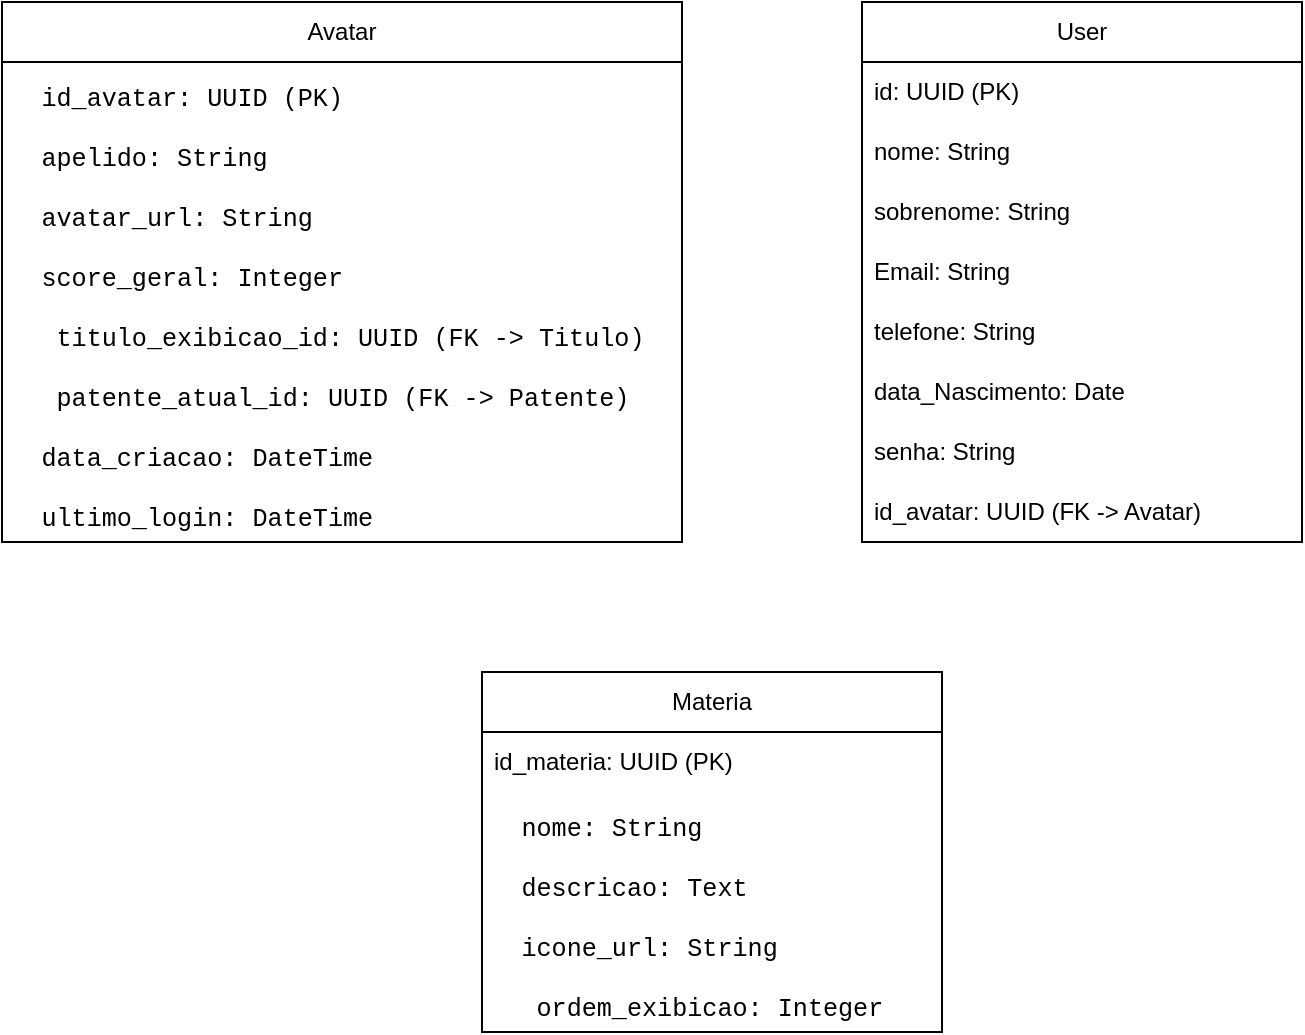 <mxfile version="26.2.9">
  <diagram id="C5RBs43oDa-KdzZeNtuy" name="Page-1">
    <mxGraphModel dx="1219" dy="671" grid="1" gridSize="10" guides="1" tooltips="1" connect="1" arrows="1" fold="1" page="1" pageScale="1" pageWidth="827" pageHeight="1169" math="0" shadow="0">
      <root>
        <mxCell id="WIyWlLk6GJQsqaUBKTNV-0" />
        <mxCell id="WIyWlLk6GJQsqaUBKTNV-1" parent="WIyWlLk6GJQsqaUBKTNV-0" />
        <mxCell id="BTQmBfeOJ8P_9vH9tkaP-0" value="User" style="swimlane;fontStyle=0;childLayout=stackLayout;horizontal=1;startSize=30;horizontalStack=0;resizeParent=1;resizeParentMax=0;resizeLast=0;collapsible=1;marginBottom=0;whiteSpace=wrap;html=1;" vertex="1" parent="WIyWlLk6GJQsqaUBKTNV-1">
          <mxGeometry x="530" y="130" width="220" height="270" as="geometry" />
        </mxCell>
        <mxCell id="BTQmBfeOJ8P_9vH9tkaP-1" value="id: UUID (PK)" style="text;strokeColor=none;fillColor=none;align=left;verticalAlign=middle;spacingLeft=4;spacingRight=4;overflow=hidden;points=[[0,0.5],[1,0.5]];portConstraint=eastwest;rotatable=0;whiteSpace=wrap;html=1;" vertex="1" parent="BTQmBfeOJ8P_9vH9tkaP-0">
          <mxGeometry y="30" width="220" height="30" as="geometry" />
        </mxCell>
        <mxCell id="BTQmBfeOJ8P_9vH9tkaP-2" value="nome: String" style="text;strokeColor=none;fillColor=none;align=left;verticalAlign=middle;spacingLeft=4;spacingRight=4;overflow=hidden;points=[[0,0.5],[1,0.5]];portConstraint=eastwest;rotatable=0;whiteSpace=wrap;html=1;" vertex="1" parent="BTQmBfeOJ8P_9vH9tkaP-0">
          <mxGeometry y="60" width="220" height="30" as="geometry" />
        </mxCell>
        <mxCell id="BTQmBfeOJ8P_9vH9tkaP-7" value="sobrenome: String" style="text;strokeColor=none;fillColor=none;align=left;verticalAlign=middle;spacingLeft=4;spacingRight=4;overflow=hidden;points=[[0,0.5],[1,0.5]];portConstraint=eastwest;rotatable=0;whiteSpace=wrap;html=1;" vertex="1" parent="BTQmBfeOJ8P_9vH9tkaP-0">
          <mxGeometry y="90" width="220" height="30" as="geometry" />
        </mxCell>
        <mxCell id="BTQmBfeOJ8P_9vH9tkaP-5" value="Email: String" style="text;strokeColor=none;fillColor=none;align=left;verticalAlign=middle;spacingLeft=4;spacingRight=4;overflow=hidden;points=[[0,0.5],[1,0.5]];portConstraint=eastwest;rotatable=0;whiteSpace=wrap;html=1;" vertex="1" parent="BTQmBfeOJ8P_9vH9tkaP-0">
          <mxGeometry y="120" width="220" height="30" as="geometry" />
        </mxCell>
        <mxCell id="BTQmBfeOJ8P_9vH9tkaP-6" value="telefone: String" style="text;strokeColor=none;fillColor=none;align=left;verticalAlign=middle;spacingLeft=4;spacingRight=4;overflow=hidden;points=[[0,0.5],[1,0.5]];portConstraint=eastwest;rotatable=0;whiteSpace=wrap;html=1;" vertex="1" parent="BTQmBfeOJ8P_9vH9tkaP-0">
          <mxGeometry y="150" width="220" height="30" as="geometry" />
        </mxCell>
        <mxCell id="BTQmBfeOJ8P_9vH9tkaP-8" value="data_Nascimento: Date" style="text;strokeColor=none;fillColor=none;align=left;verticalAlign=middle;spacingLeft=4;spacingRight=4;overflow=hidden;points=[[0,0.5],[1,0.5]];portConstraint=eastwest;rotatable=0;whiteSpace=wrap;html=1;" vertex="1" parent="BTQmBfeOJ8P_9vH9tkaP-0">
          <mxGeometry y="180" width="220" height="30" as="geometry" />
        </mxCell>
        <mxCell id="BTQmBfeOJ8P_9vH9tkaP-3" value="senha: String" style="text;strokeColor=none;fillColor=none;align=left;verticalAlign=middle;spacingLeft=4;spacingRight=4;overflow=hidden;points=[[0,0.5],[1,0.5]];portConstraint=eastwest;rotatable=0;whiteSpace=wrap;html=1;" vertex="1" parent="BTQmBfeOJ8P_9vH9tkaP-0">
          <mxGeometry y="210" width="220" height="30" as="geometry" />
        </mxCell>
        <mxCell id="BTQmBfeOJ8P_9vH9tkaP-19" value="id_avatar: UUID (FK -&amp;gt; Avatar)" style="text;strokeColor=none;fillColor=none;align=left;verticalAlign=middle;spacingLeft=4;spacingRight=4;overflow=hidden;points=[[0,0.5],[1,0.5]];portConstraint=eastwest;rotatable=0;whiteSpace=wrap;html=1;" vertex="1" parent="BTQmBfeOJ8P_9vH9tkaP-0">
          <mxGeometry y="240" width="220" height="30" as="geometry" />
        </mxCell>
        <mxCell id="BTQmBfeOJ8P_9vH9tkaP-9" value="Avatar" style="swimlane;fontStyle=0;childLayout=stackLayout;horizontal=1;startSize=30;horizontalStack=0;resizeParent=1;resizeParentMax=0;resizeLast=0;collapsible=1;marginBottom=0;whiteSpace=wrap;html=1;" vertex="1" parent="WIyWlLk6GJQsqaUBKTNV-1">
          <mxGeometry x="100" y="130" width="340" height="270" as="geometry" />
        </mxCell>
        <mxCell id="BTQmBfeOJ8P_9vH9tkaP-18" value="&lt;pre style=&quot;font-family: Menlo, &amp;quot;Roboto Mono&amp;quot;, &amp;quot;Courier New&amp;quot;, Courier, monospace, Inter, sans-serif; overflow: auto; padding: 9.144px 13.716px; text-wrap-mode: wrap; word-break: break-all; font-size: 12.573px; margin-top: 0px !important; margin-bottom: 0px !important;&quot;&gt;id_avatar: UUID (PK)&lt;/pre&gt;" style="text;strokeColor=none;fillColor=none;align=left;verticalAlign=middle;spacingLeft=4;spacingRight=4;overflow=hidden;points=[[0,0.5],[1,0.5]];portConstraint=eastwest;rotatable=0;whiteSpace=wrap;html=1;" vertex="1" parent="BTQmBfeOJ8P_9vH9tkaP-9">
          <mxGeometry y="30" width="340" height="30" as="geometry" />
        </mxCell>
        <mxCell id="BTQmBfeOJ8P_9vH9tkaP-10" value="&lt;pre style=&quot;font-family: Menlo, &amp;quot;Roboto Mono&amp;quot;, &amp;quot;Courier New&amp;quot;, Courier, monospace, Inter, sans-serif; overflow: auto; padding: 9.144px 13.716px; text-wrap-mode: wrap; word-break: break-all; font-size: 12.573px; margin-top: 0px !important; margin-bottom: 0px !important;&quot;&gt;apelido: String&lt;/pre&gt;" style="text;strokeColor=none;fillColor=none;align=left;verticalAlign=middle;spacingLeft=4;spacingRight=4;overflow=hidden;points=[[0,0.5],[1,0.5]];portConstraint=eastwest;rotatable=0;whiteSpace=wrap;html=1;" vertex="1" parent="BTQmBfeOJ8P_9vH9tkaP-9">
          <mxGeometry y="60" width="340" height="30" as="geometry" />
        </mxCell>
        <mxCell id="BTQmBfeOJ8P_9vH9tkaP-11" value="&lt;pre style=&quot;font-family: Menlo, &amp;quot;Roboto Mono&amp;quot;, &amp;quot;Courier New&amp;quot;, Courier, monospace, Inter, sans-serif; overflow: auto; padding: 9.144px 13.716px; text-wrap-mode: wrap; word-break: break-all; font-size: 12.573px; margin-top: 0px !important; margin-bottom: 0px !important;&quot;&gt;avatar_url: String&lt;/pre&gt;" style="text;strokeColor=none;fillColor=none;align=left;verticalAlign=middle;spacingLeft=4;spacingRight=4;overflow=hidden;points=[[0,0.5],[1,0.5]];portConstraint=eastwest;rotatable=0;whiteSpace=wrap;html=1;" vertex="1" parent="BTQmBfeOJ8P_9vH9tkaP-9">
          <mxGeometry y="90" width="340" height="30" as="geometry" />
        </mxCell>
        <mxCell id="BTQmBfeOJ8P_9vH9tkaP-15" value="&lt;pre style=&quot;font-family: Menlo, &amp;quot;Roboto Mono&amp;quot;, &amp;quot;Courier New&amp;quot;, Courier, monospace, Inter, sans-serif; overflow: auto; padding: 9.144px 13.716px; text-wrap-mode: wrap; word-break: break-all; font-size: 12.573px; margin-top: 0px !important; margin-bottom: 0px !important;&quot;&gt;score_geral: Integer&lt;/pre&gt;" style="text;strokeColor=none;fillColor=none;align=left;verticalAlign=middle;spacingLeft=4;spacingRight=4;overflow=hidden;points=[[0,0.5],[1,0.5]];portConstraint=eastwest;rotatable=0;whiteSpace=wrap;html=1;" vertex="1" parent="BTQmBfeOJ8P_9vH9tkaP-9">
          <mxGeometry y="120" width="340" height="30" as="geometry" />
        </mxCell>
        <mxCell id="BTQmBfeOJ8P_9vH9tkaP-14" value="&lt;pre style=&quot;font-family: Menlo, &amp;quot;Roboto Mono&amp;quot;, &amp;quot;Courier New&amp;quot;, Courier, monospace, Inter, sans-serif; overflow: auto; padding: 9.144px 13.716px; text-wrap-mode: wrap; word-break: break-all; font-size: 12.573px; margin-top: 0px !important; margin-bottom: 0px !important;&quot;&gt; titulo_exibicao_id: UUID (FK -&amp;gt; Titulo)&lt;/pre&gt;" style="text;strokeColor=none;fillColor=none;align=left;verticalAlign=middle;spacingLeft=4;spacingRight=4;overflow=hidden;points=[[0,0.5],[1,0.5]];portConstraint=eastwest;rotatable=0;whiteSpace=wrap;html=1;" vertex="1" parent="BTQmBfeOJ8P_9vH9tkaP-9">
          <mxGeometry y="150" width="340" height="30" as="geometry" />
        </mxCell>
        <mxCell id="BTQmBfeOJ8P_9vH9tkaP-13" value="&lt;pre style=&quot;font-family: Menlo, &amp;quot;Roboto Mono&amp;quot;, &amp;quot;Courier New&amp;quot;, Courier, monospace, Inter, sans-serif; overflow: auto; padding: 9.144px 13.716px; text-wrap-mode: wrap; word-break: break-all; font-size: 12.573px; margin-top: 0px !important; margin-bottom: 0px !important;&quot;&gt; patente_atual_id: UUID (FK -&amp;gt; Patente)&lt;/pre&gt;" style="text;strokeColor=none;fillColor=none;align=left;verticalAlign=middle;spacingLeft=4;spacingRight=4;overflow=hidden;points=[[0,0.5],[1,0.5]];portConstraint=eastwest;rotatable=0;whiteSpace=wrap;html=1;" vertex="1" parent="BTQmBfeOJ8P_9vH9tkaP-9">
          <mxGeometry y="180" width="340" height="30" as="geometry" />
        </mxCell>
        <mxCell id="BTQmBfeOJ8P_9vH9tkaP-17" value="&lt;pre style=&quot;font-family: Menlo, &amp;quot;Roboto Mono&amp;quot;, &amp;quot;Courier New&amp;quot;, Courier, monospace, Inter, sans-serif; overflow: auto; padding: 9.144px 13.716px; text-wrap-mode: wrap; word-break: break-all; font-size: 12.573px; margin-top: 0px !important; margin-bottom: 0px !important;&quot;&gt;data_criacao: DateTime&lt;/pre&gt;" style="text;strokeColor=none;fillColor=none;align=left;verticalAlign=middle;spacingLeft=4;spacingRight=4;overflow=hidden;points=[[0,0.5],[1,0.5]];portConstraint=eastwest;rotatable=0;whiteSpace=wrap;html=1;" vertex="1" parent="BTQmBfeOJ8P_9vH9tkaP-9">
          <mxGeometry y="210" width="340" height="30" as="geometry" />
        </mxCell>
        <mxCell id="BTQmBfeOJ8P_9vH9tkaP-12" value="&lt;pre style=&quot;font-family: Menlo, &amp;quot;Roboto Mono&amp;quot;, &amp;quot;Courier New&amp;quot;, Courier, monospace, Inter, sans-serif; overflow: auto; padding: 9.144px 13.716px; text-wrap-mode: wrap; word-break: break-all; font-size: 12.573px; margin-top: 0px !important; margin-bottom: 0px !important;&quot;&gt;ultimo_login: DateTime&lt;/pre&gt;" style="text;strokeColor=none;fillColor=none;align=left;verticalAlign=middle;spacingLeft=4;spacingRight=4;overflow=hidden;points=[[0,0.5],[1,0.5]];portConstraint=eastwest;rotatable=0;whiteSpace=wrap;html=1;" vertex="1" parent="BTQmBfeOJ8P_9vH9tkaP-9">
          <mxGeometry y="240" width="340" height="30" as="geometry" />
        </mxCell>
        <mxCell id="BTQmBfeOJ8P_9vH9tkaP-20" value="Materia" style="swimlane;fontStyle=0;childLayout=stackLayout;horizontal=1;startSize=30;horizontalStack=0;resizeParent=1;resizeParentMax=0;resizeLast=0;collapsible=1;marginBottom=0;whiteSpace=wrap;html=1;" vertex="1" parent="WIyWlLk6GJQsqaUBKTNV-1">
          <mxGeometry x="340" y="465" width="230" height="180" as="geometry" />
        </mxCell>
        <mxCell id="BTQmBfeOJ8P_9vH9tkaP-21" value="id_materia: UUID (PK)" style="text;strokeColor=none;fillColor=none;align=left;verticalAlign=middle;spacingLeft=4;spacingRight=4;overflow=hidden;points=[[0,0.5],[1,0.5]];portConstraint=eastwest;rotatable=0;whiteSpace=wrap;html=1;" vertex="1" parent="BTQmBfeOJ8P_9vH9tkaP-20">
          <mxGeometry y="30" width="230" height="30" as="geometry" />
        </mxCell>
        <mxCell id="BTQmBfeOJ8P_9vH9tkaP-22" value="&lt;pre style=&quot;font-family: Menlo, &amp;quot;Roboto Mono&amp;quot;, &amp;quot;Courier New&amp;quot;, Courier, monospace, Inter, sans-serif; overflow: auto; padding: 9.144px 13.716px; text-wrap-mode: wrap; word-break: break-all; font-size: 12.573px; margin-top: 0px !important; margin-bottom: 0px !important;&quot;&gt;nome: String&lt;/pre&gt;" style="text;strokeColor=none;fillColor=none;align=left;verticalAlign=middle;spacingLeft=4;spacingRight=4;overflow=hidden;points=[[0,0.5],[1,0.5]];portConstraint=eastwest;rotatable=0;whiteSpace=wrap;html=1;" vertex="1" parent="BTQmBfeOJ8P_9vH9tkaP-20">
          <mxGeometry y="60" width="230" height="30" as="geometry" />
        </mxCell>
        <mxCell id="BTQmBfeOJ8P_9vH9tkaP-25" value="&lt;pre style=&quot;font-family: Menlo, &amp;quot;Roboto Mono&amp;quot;, &amp;quot;Courier New&amp;quot;, Courier, monospace, Inter, sans-serif; overflow: auto; padding: 9.144px 13.716px; text-wrap-mode: wrap; word-break: break-all; font-size: 12.573px; margin-top: 0px !important; margin-bottom: 0px !important;&quot;&gt;descricao: Text&lt;/pre&gt;" style="text;strokeColor=none;fillColor=none;align=left;verticalAlign=middle;spacingLeft=4;spacingRight=4;overflow=hidden;points=[[0,0.5],[1,0.5]];portConstraint=eastwest;rotatable=0;whiteSpace=wrap;html=1;" vertex="1" parent="BTQmBfeOJ8P_9vH9tkaP-20">
          <mxGeometry y="90" width="230" height="30" as="geometry" />
        </mxCell>
        <mxCell id="BTQmBfeOJ8P_9vH9tkaP-24" value="&lt;pre style=&quot;font-family: Menlo, &amp;quot;Roboto Mono&amp;quot;, &amp;quot;Courier New&amp;quot;, Courier, monospace, Inter, sans-serif; overflow: auto; padding: 9.144px 13.716px; text-wrap-mode: wrap; word-break: break-all; font-size: 12.573px; margin-top: 0px !important; margin-bottom: 0px !important;&quot;&gt;icone_url: String&lt;/pre&gt;" style="text;strokeColor=none;fillColor=none;align=left;verticalAlign=middle;spacingLeft=4;spacingRight=4;overflow=hidden;points=[[0,0.5],[1,0.5]];portConstraint=eastwest;rotatable=0;whiteSpace=wrap;html=1;" vertex="1" parent="BTQmBfeOJ8P_9vH9tkaP-20">
          <mxGeometry y="120" width="230" height="30" as="geometry" />
        </mxCell>
        <mxCell id="BTQmBfeOJ8P_9vH9tkaP-26" value="&lt;pre style=&quot;font-family: Menlo, &amp;quot;Roboto Mono&amp;quot;, &amp;quot;Courier New&amp;quot;, Courier, monospace, Inter, sans-serif; overflow: auto; padding: 9.144px 13.716px; text-wrap-mode: wrap; word-break: break-all; font-size: 12.573px; margin-top: 0px !important; margin-bottom: 0px !important;&quot;&gt; ordem_exibicao: Integer&lt;/pre&gt;" style="text;strokeColor=none;fillColor=none;align=left;verticalAlign=middle;spacingLeft=4;spacingRight=4;overflow=hidden;points=[[0,0.5],[1,0.5]];portConstraint=eastwest;rotatable=0;whiteSpace=wrap;html=1;" vertex="1" parent="BTQmBfeOJ8P_9vH9tkaP-20">
          <mxGeometry y="150" width="230" height="30" as="geometry" />
        </mxCell>
      </root>
    </mxGraphModel>
  </diagram>
</mxfile>
